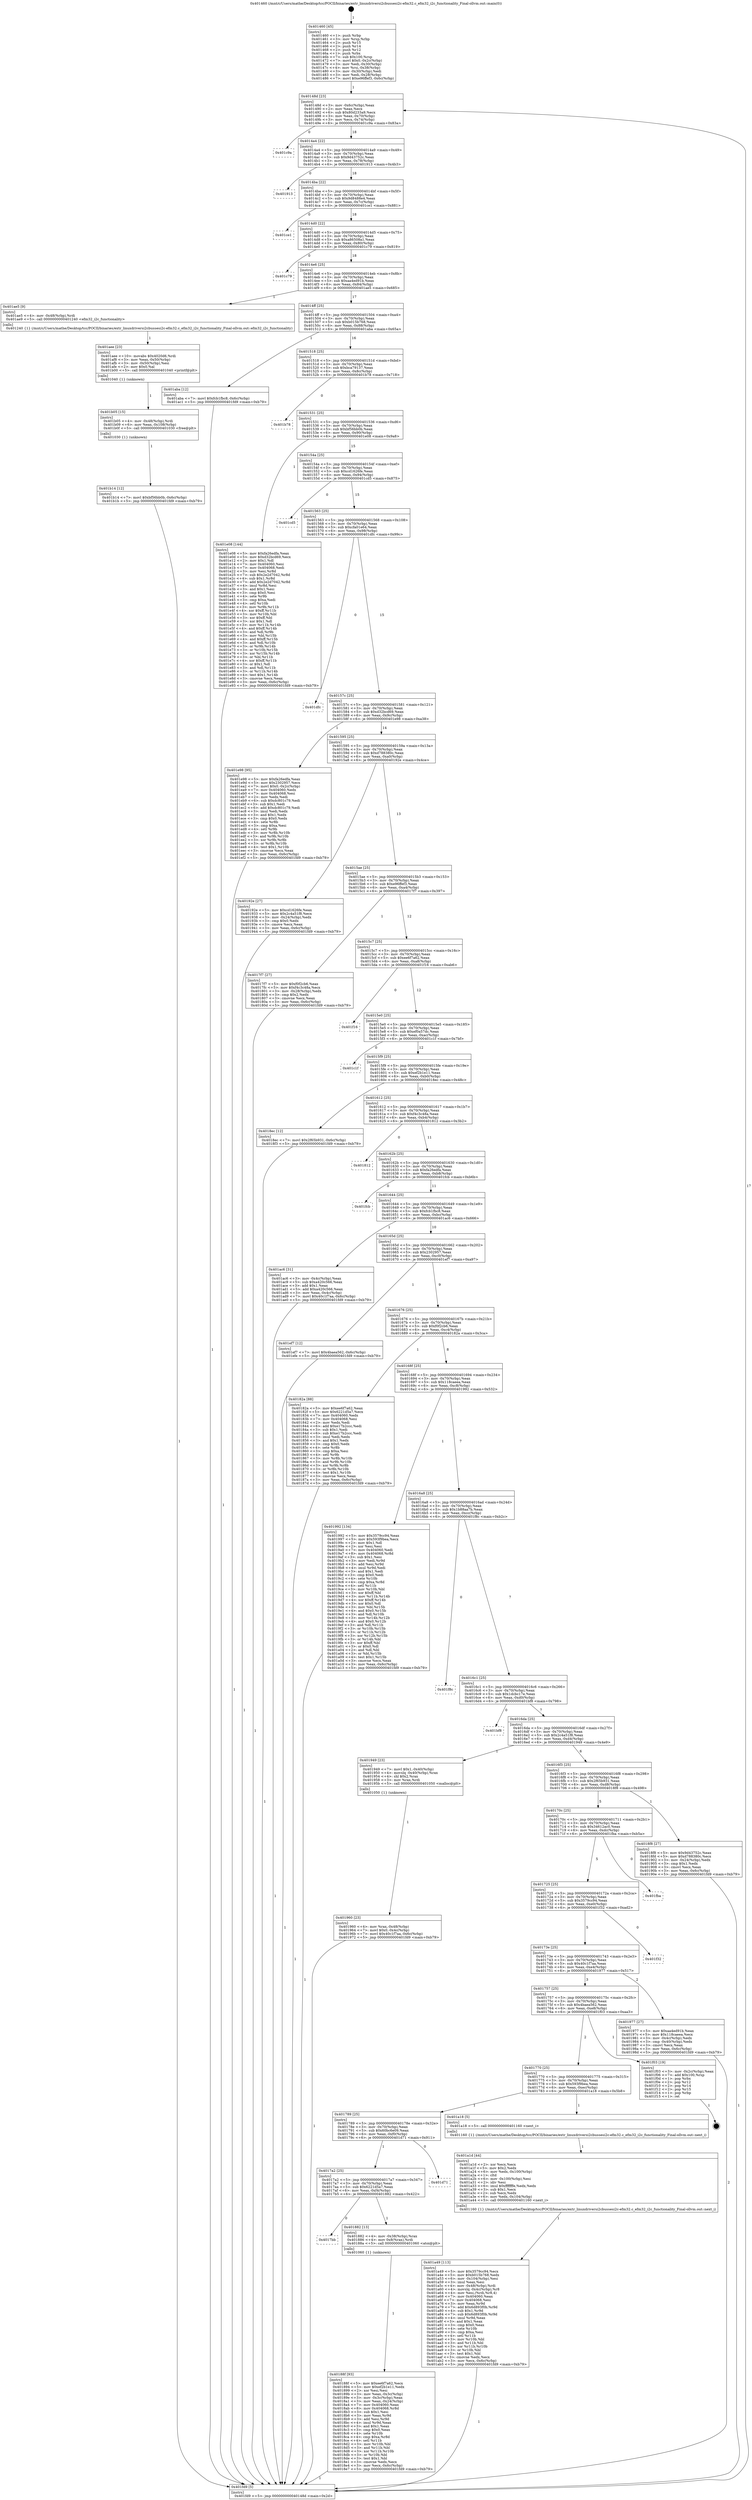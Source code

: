 digraph "0x401460" {
  label = "0x401460 (/mnt/c/Users/mathe/Desktop/tcc/POCII/binaries/extr_linuxdriversi2cbussesi2c-efm32.c_efm32_i2c_functionality_Final-ollvm.out::main(0))"
  labelloc = "t"
  node[shape=record]

  Entry [label="",width=0.3,height=0.3,shape=circle,fillcolor=black,style=filled]
  "0x40148d" [label="{
     0x40148d [23]\l
     | [instrs]\l
     &nbsp;&nbsp;0x40148d \<+3\>: mov -0x6c(%rbp),%eax\l
     &nbsp;&nbsp;0x401490 \<+2\>: mov %eax,%ecx\l
     &nbsp;&nbsp;0x401492 \<+6\>: sub $0x80d233a9,%ecx\l
     &nbsp;&nbsp;0x401498 \<+3\>: mov %eax,-0x70(%rbp)\l
     &nbsp;&nbsp;0x40149b \<+3\>: mov %ecx,-0x74(%rbp)\l
     &nbsp;&nbsp;0x40149e \<+6\>: je 0000000000401c9a \<main+0x83a\>\l
  }"]
  "0x401c9a" [label="{
     0x401c9a\l
  }", style=dashed]
  "0x4014a4" [label="{
     0x4014a4 [22]\l
     | [instrs]\l
     &nbsp;&nbsp;0x4014a4 \<+5\>: jmp 00000000004014a9 \<main+0x49\>\l
     &nbsp;&nbsp;0x4014a9 \<+3\>: mov -0x70(%rbp),%eax\l
     &nbsp;&nbsp;0x4014ac \<+5\>: sub $0x9d43752c,%eax\l
     &nbsp;&nbsp;0x4014b1 \<+3\>: mov %eax,-0x78(%rbp)\l
     &nbsp;&nbsp;0x4014b4 \<+6\>: je 0000000000401913 \<main+0x4b3\>\l
  }"]
  Exit [label="",width=0.3,height=0.3,shape=circle,fillcolor=black,style=filled,peripheries=2]
  "0x401913" [label="{
     0x401913\l
  }", style=dashed]
  "0x4014ba" [label="{
     0x4014ba [22]\l
     | [instrs]\l
     &nbsp;&nbsp;0x4014ba \<+5\>: jmp 00000000004014bf \<main+0x5f\>\l
     &nbsp;&nbsp;0x4014bf \<+3\>: mov -0x70(%rbp),%eax\l
     &nbsp;&nbsp;0x4014c2 \<+5\>: sub $0x9d8488e4,%eax\l
     &nbsp;&nbsp;0x4014c7 \<+3\>: mov %eax,-0x7c(%rbp)\l
     &nbsp;&nbsp;0x4014ca \<+6\>: je 0000000000401ce1 \<main+0x881\>\l
  }"]
  "0x401b14" [label="{
     0x401b14 [12]\l
     | [instrs]\l
     &nbsp;&nbsp;0x401b14 \<+7\>: movl $0xbf56bb0b,-0x6c(%rbp)\l
     &nbsp;&nbsp;0x401b1b \<+5\>: jmp 0000000000401fd9 \<main+0xb79\>\l
  }"]
  "0x401ce1" [label="{
     0x401ce1\l
  }", style=dashed]
  "0x4014d0" [label="{
     0x4014d0 [22]\l
     | [instrs]\l
     &nbsp;&nbsp;0x4014d0 \<+5\>: jmp 00000000004014d5 \<main+0x75\>\l
     &nbsp;&nbsp;0x4014d5 \<+3\>: mov -0x70(%rbp),%eax\l
     &nbsp;&nbsp;0x4014d8 \<+5\>: sub $0xa86508a1,%eax\l
     &nbsp;&nbsp;0x4014dd \<+3\>: mov %eax,-0x80(%rbp)\l
     &nbsp;&nbsp;0x4014e0 \<+6\>: je 0000000000401c79 \<main+0x819\>\l
  }"]
  "0x401b05" [label="{
     0x401b05 [15]\l
     | [instrs]\l
     &nbsp;&nbsp;0x401b05 \<+4\>: mov -0x48(%rbp),%rdi\l
     &nbsp;&nbsp;0x401b09 \<+6\>: mov %eax,-0x108(%rbp)\l
     &nbsp;&nbsp;0x401b0f \<+5\>: call 0000000000401030 \<free@plt\>\l
     | [calls]\l
     &nbsp;&nbsp;0x401030 \{1\} (unknown)\l
  }"]
  "0x401c79" [label="{
     0x401c79\l
  }", style=dashed]
  "0x4014e6" [label="{
     0x4014e6 [25]\l
     | [instrs]\l
     &nbsp;&nbsp;0x4014e6 \<+5\>: jmp 00000000004014eb \<main+0x8b\>\l
     &nbsp;&nbsp;0x4014eb \<+3\>: mov -0x70(%rbp),%eax\l
     &nbsp;&nbsp;0x4014ee \<+5\>: sub $0xaa4ed91b,%eax\l
     &nbsp;&nbsp;0x4014f3 \<+6\>: mov %eax,-0x84(%rbp)\l
     &nbsp;&nbsp;0x4014f9 \<+6\>: je 0000000000401ae5 \<main+0x685\>\l
  }"]
  "0x401aee" [label="{
     0x401aee [23]\l
     | [instrs]\l
     &nbsp;&nbsp;0x401aee \<+10\>: movabs $0x4020d6,%rdi\l
     &nbsp;&nbsp;0x401af8 \<+3\>: mov %eax,-0x50(%rbp)\l
     &nbsp;&nbsp;0x401afb \<+3\>: mov -0x50(%rbp),%esi\l
     &nbsp;&nbsp;0x401afe \<+2\>: mov $0x0,%al\l
     &nbsp;&nbsp;0x401b00 \<+5\>: call 0000000000401040 \<printf@plt\>\l
     | [calls]\l
     &nbsp;&nbsp;0x401040 \{1\} (unknown)\l
  }"]
  "0x401ae5" [label="{
     0x401ae5 [9]\l
     | [instrs]\l
     &nbsp;&nbsp;0x401ae5 \<+4\>: mov -0x48(%rbp),%rdi\l
     &nbsp;&nbsp;0x401ae9 \<+5\>: call 0000000000401240 \<efm32_i2c_functionality\>\l
     | [calls]\l
     &nbsp;&nbsp;0x401240 \{1\} (/mnt/c/Users/mathe/Desktop/tcc/POCII/binaries/extr_linuxdriversi2cbussesi2c-efm32.c_efm32_i2c_functionality_Final-ollvm.out::efm32_i2c_functionality)\l
  }"]
  "0x4014ff" [label="{
     0x4014ff [25]\l
     | [instrs]\l
     &nbsp;&nbsp;0x4014ff \<+5\>: jmp 0000000000401504 \<main+0xa4\>\l
     &nbsp;&nbsp;0x401504 \<+3\>: mov -0x70(%rbp),%eax\l
     &nbsp;&nbsp;0x401507 \<+5\>: sub $0xb015b768,%eax\l
     &nbsp;&nbsp;0x40150c \<+6\>: mov %eax,-0x88(%rbp)\l
     &nbsp;&nbsp;0x401512 \<+6\>: je 0000000000401aba \<main+0x65a\>\l
  }"]
  "0x401a49" [label="{
     0x401a49 [113]\l
     | [instrs]\l
     &nbsp;&nbsp;0x401a49 \<+5\>: mov $0x3579cc94,%ecx\l
     &nbsp;&nbsp;0x401a4e \<+5\>: mov $0xb015b768,%edx\l
     &nbsp;&nbsp;0x401a53 \<+6\>: mov -0x104(%rbp),%esi\l
     &nbsp;&nbsp;0x401a59 \<+3\>: imul %eax,%esi\l
     &nbsp;&nbsp;0x401a5c \<+4\>: mov -0x48(%rbp),%rdi\l
     &nbsp;&nbsp;0x401a60 \<+4\>: movslq -0x4c(%rbp),%r8\l
     &nbsp;&nbsp;0x401a64 \<+4\>: mov %esi,(%rdi,%r8,4)\l
     &nbsp;&nbsp;0x401a68 \<+7\>: mov 0x404060,%eax\l
     &nbsp;&nbsp;0x401a6f \<+7\>: mov 0x404068,%esi\l
     &nbsp;&nbsp;0x401a76 \<+3\>: mov %eax,%r9d\l
     &nbsp;&nbsp;0x401a79 \<+7\>: add $0x6d893f0b,%r9d\l
     &nbsp;&nbsp;0x401a80 \<+4\>: sub $0x1,%r9d\l
     &nbsp;&nbsp;0x401a84 \<+7\>: sub $0x6d893f0b,%r9d\l
     &nbsp;&nbsp;0x401a8b \<+4\>: imul %r9d,%eax\l
     &nbsp;&nbsp;0x401a8f \<+3\>: and $0x1,%eax\l
     &nbsp;&nbsp;0x401a92 \<+3\>: cmp $0x0,%eax\l
     &nbsp;&nbsp;0x401a95 \<+4\>: sete %r10b\l
     &nbsp;&nbsp;0x401a99 \<+3\>: cmp $0xa,%esi\l
     &nbsp;&nbsp;0x401a9c \<+4\>: setl %r11b\l
     &nbsp;&nbsp;0x401aa0 \<+3\>: mov %r10b,%bl\l
     &nbsp;&nbsp;0x401aa3 \<+3\>: and %r11b,%bl\l
     &nbsp;&nbsp;0x401aa6 \<+3\>: xor %r11b,%r10b\l
     &nbsp;&nbsp;0x401aa9 \<+3\>: or %r10b,%bl\l
     &nbsp;&nbsp;0x401aac \<+3\>: test $0x1,%bl\l
     &nbsp;&nbsp;0x401aaf \<+3\>: cmovne %edx,%ecx\l
     &nbsp;&nbsp;0x401ab2 \<+3\>: mov %ecx,-0x6c(%rbp)\l
     &nbsp;&nbsp;0x401ab5 \<+5\>: jmp 0000000000401fd9 \<main+0xb79\>\l
  }"]
  "0x401aba" [label="{
     0x401aba [12]\l
     | [instrs]\l
     &nbsp;&nbsp;0x401aba \<+7\>: movl $0xfcb1fbc8,-0x6c(%rbp)\l
     &nbsp;&nbsp;0x401ac1 \<+5\>: jmp 0000000000401fd9 \<main+0xb79\>\l
  }"]
  "0x401518" [label="{
     0x401518 [25]\l
     | [instrs]\l
     &nbsp;&nbsp;0x401518 \<+5\>: jmp 000000000040151d \<main+0xbd\>\l
     &nbsp;&nbsp;0x40151d \<+3\>: mov -0x70(%rbp),%eax\l
     &nbsp;&nbsp;0x401520 \<+5\>: sub $0xbca79137,%eax\l
     &nbsp;&nbsp;0x401525 \<+6\>: mov %eax,-0x8c(%rbp)\l
     &nbsp;&nbsp;0x40152b \<+6\>: je 0000000000401b78 \<main+0x718\>\l
  }"]
  "0x401a1d" [label="{
     0x401a1d [44]\l
     | [instrs]\l
     &nbsp;&nbsp;0x401a1d \<+2\>: xor %ecx,%ecx\l
     &nbsp;&nbsp;0x401a1f \<+5\>: mov $0x2,%edx\l
     &nbsp;&nbsp;0x401a24 \<+6\>: mov %edx,-0x100(%rbp)\l
     &nbsp;&nbsp;0x401a2a \<+1\>: cltd\l
     &nbsp;&nbsp;0x401a2b \<+6\>: mov -0x100(%rbp),%esi\l
     &nbsp;&nbsp;0x401a31 \<+2\>: idiv %esi\l
     &nbsp;&nbsp;0x401a33 \<+6\>: imul $0xfffffffe,%edx,%edx\l
     &nbsp;&nbsp;0x401a39 \<+3\>: sub $0x1,%ecx\l
     &nbsp;&nbsp;0x401a3c \<+2\>: sub %ecx,%edx\l
     &nbsp;&nbsp;0x401a3e \<+6\>: mov %edx,-0x104(%rbp)\l
     &nbsp;&nbsp;0x401a44 \<+5\>: call 0000000000401160 \<next_i\>\l
     | [calls]\l
     &nbsp;&nbsp;0x401160 \{1\} (/mnt/c/Users/mathe/Desktop/tcc/POCII/binaries/extr_linuxdriversi2cbussesi2c-efm32.c_efm32_i2c_functionality_Final-ollvm.out::next_i)\l
  }"]
  "0x401b78" [label="{
     0x401b78\l
  }", style=dashed]
  "0x401531" [label="{
     0x401531 [25]\l
     | [instrs]\l
     &nbsp;&nbsp;0x401531 \<+5\>: jmp 0000000000401536 \<main+0xd6\>\l
     &nbsp;&nbsp;0x401536 \<+3\>: mov -0x70(%rbp),%eax\l
     &nbsp;&nbsp;0x401539 \<+5\>: sub $0xbf56bb0b,%eax\l
     &nbsp;&nbsp;0x40153e \<+6\>: mov %eax,-0x90(%rbp)\l
     &nbsp;&nbsp;0x401544 \<+6\>: je 0000000000401e08 \<main+0x9a8\>\l
  }"]
  "0x401960" [label="{
     0x401960 [23]\l
     | [instrs]\l
     &nbsp;&nbsp;0x401960 \<+4\>: mov %rax,-0x48(%rbp)\l
     &nbsp;&nbsp;0x401964 \<+7\>: movl $0x0,-0x4c(%rbp)\l
     &nbsp;&nbsp;0x40196b \<+7\>: movl $0x40c1f7aa,-0x6c(%rbp)\l
     &nbsp;&nbsp;0x401972 \<+5\>: jmp 0000000000401fd9 \<main+0xb79\>\l
  }"]
  "0x401e08" [label="{
     0x401e08 [144]\l
     | [instrs]\l
     &nbsp;&nbsp;0x401e08 \<+5\>: mov $0xfa26edfa,%eax\l
     &nbsp;&nbsp;0x401e0d \<+5\>: mov $0xd32bcd69,%ecx\l
     &nbsp;&nbsp;0x401e12 \<+2\>: mov $0x1,%dl\l
     &nbsp;&nbsp;0x401e14 \<+7\>: mov 0x404060,%esi\l
     &nbsp;&nbsp;0x401e1b \<+7\>: mov 0x404068,%edi\l
     &nbsp;&nbsp;0x401e22 \<+3\>: mov %esi,%r8d\l
     &nbsp;&nbsp;0x401e25 \<+7\>: sub $0x2e2d7042,%r8d\l
     &nbsp;&nbsp;0x401e2c \<+4\>: sub $0x1,%r8d\l
     &nbsp;&nbsp;0x401e30 \<+7\>: add $0x2e2d7042,%r8d\l
     &nbsp;&nbsp;0x401e37 \<+4\>: imul %r8d,%esi\l
     &nbsp;&nbsp;0x401e3b \<+3\>: and $0x1,%esi\l
     &nbsp;&nbsp;0x401e3e \<+3\>: cmp $0x0,%esi\l
     &nbsp;&nbsp;0x401e41 \<+4\>: sete %r9b\l
     &nbsp;&nbsp;0x401e45 \<+3\>: cmp $0xa,%edi\l
     &nbsp;&nbsp;0x401e48 \<+4\>: setl %r10b\l
     &nbsp;&nbsp;0x401e4c \<+3\>: mov %r9b,%r11b\l
     &nbsp;&nbsp;0x401e4f \<+4\>: xor $0xff,%r11b\l
     &nbsp;&nbsp;0x401e53 \<+3\>: mov %r10b,%bl\l
     &nbsp;&nbsp;0x401e56 \<+3\>: xor $0xff,%bl\l
     &nbsp;&nbsp;0x401e59 \<+3\>: xor $0x1,%dl\l
     &nbsp;&nbsp;0x401e5c \<+3\>: mov %r11b,%r14b\l
     &nbsp;&nbsp;0x401e5f \<+4\>: and $0xff,%r14b\l
     &nbsp;&nbsp;0x401e63 \<+3\>: and %dl,%r9b\l
     &nbsp;&nbsp;0x401e66 \<+3\>: mov %bl,%r15b\l
     &nbsp;&nbsp;0x401e69 \<+4\>: and $0xff,%r15b\l
     &nbsp;&nbsp;0x401e6d \<+3\>: and %dl,%r10b\l
     &nbsp;&nbsp;0x401e70 \<+3\>: or %r9b,%r14b\l
     &nbsp;&nbsp;0x401e73 \<+3\>: or %r10b,%r15b\l
     &nbsp;&nbsp;0x401e76 \<+3\>: xor %r15b,%r14b\l
     &nbsp;&nbsp;0x401e79 \<+3\>: or %bl,%r11b\l
     &nbsp;&nbsp;0x401e7c \<+4\>: xor $0xff,%r11b\l
     &nbsp;&nbsp;0x401e80 \<+3\>: or $0x1,%dl\l
     &nbsp;&nbsp;0x401e83 \<+3\>: and %dl,%r11b\l
     &nbsp;&nbsp;0x401e86 \<+3\>: or %r11b,%r14b\l
     &nbsp;&nbsp;0x401e89 \<+4\>: test $0x1,%r14b\l
     &nbsp;&nbsp;0x401e8d \<+3\>: cmovne %ecx,%eax\l
     &nbsp;&nbsp;0x401e90 \<+3\>: mov %eax,-0x6c(%rbp)\l
     &nbsp;&nbsp;0x401e93 \<+5\>: jmp 0000000000401fd9 \<main+0xb79\>\l
  }"]
  "0x40154a" [label="{
     0x40154a [25]\l
     | [instrs]\l
     &nbsp;&nbsp;0x40154a \<+5\>: jmp 000000000040154f \<main+0xef\>\l
     &nbsp;&nbsp;0x40154f \<+3\>: mov -0x70(%rbp),%eax\l
     &nbsp;&nbsp;0x401552 \<+5\>: sub $0xcd1626fe,%eax\l
     &nbsp;&nbsp;0x401557 \<+6\>: mov %eax,-0x94(%rbp)\l
     &nbsp;&nbsp;0x40155d \<+6\>: je 0000000000401cd5 \<main+0x875\>\l
  }"]
  "0x40188f" [label="{
     0x40188f [93]\l
     | [instrs]\l
     &nbsp;&nbsp;0x40188f \<+5\>: mov $0xee6f7a62,%ecx\l
     &nbsp;&nbsp;0x401894 \<+5\>: mov $0xef2b1e11,%edx\l
     &nbsp;&nbsp;0x401899 \<+2\>: xor %esi,%esi\l
     &nbsp;&nbsp;0x40189b \<+3\>: mov %eax,-0x3c(%rbp)\l
     &nbsp;&nbsp;0x40189e \<+3\>: mov -0x3c(%rbp),%eax\l
     &nbsp;&nbsp;0x4018a1 \<+3\>: mov %eax,-0x24(%rbp)\l
     &nbsp;&nbsp;0x4018a4 \<+7\>: mov 0x404060,%eax\l
     &nbsp;&nbsp;0x4018ab \<+8\>: mov 0x404068,%r8d\l
     &nbsp;&nbsp;0x4018b3 \<+3\>: sub $0x1,%esi\l
     &nbsp;&nbsp;0x4018b6 \<+3\>: mov %eax,%r9d\l
     &nbsp;&nbsp;0x4018b9 \<+3\>: add %esi,%r9d\l
     &nbsp;&nbsp;0x4018bc \<+4\>: imul %r9d,%eax\l
     &nbsp;&nbsp;0x4018c0 \<+3\>: and $0x1,%eax\l
     &nbsp;&nbsp;0x4018c3 \<+3\>: cmp $0x0,%eax\l
     &nbsp;&nbsp;0x4018c6 \<+4\>: sete %r10b\l
     &nbsp;&nbsp;0x4018ca \<+4\>: cmp $0xa,%r8d\l
     &nbsp;&nbsp;0x4018ce \<+4\>: setl %r11b\l
     &nbsp;&nbsp;0x4018d2 \<+3\>: mov %r10b,%bl\l
     &nbsp;&nbsp;0x4018d5 \<+3\>: and %r11b,%bl\l
     &nbsp;&nbsp;0x4018d8 \<+3\>: xor %r11b,%r10b\l
     &nbsp;&nbsp;0x4018db \<+3\>: or %r10b,%bl\l
     &nbsp;&nbsp;0x4018de \<+3\>: test $0x1,%bl\l
     &nbsp;&nbsp;0x4018e1 \<+3\>: cmovne %edx,%ecx\l
     &nbsp;&nbsp;0x4018e4 \<+3\>: mov %ecx,-0x6c(%rbp)\l
     &nbsp;&nbsp;0x4018e7 \<+5\>: jmp 0000000000401fd9 \<main+0xb79\>\l
  }"]
  "0x401cd5" [label="{
     0x401cd5\l
  }", style=dashed]
  "0x401563" [label="{
     0x401563 [25]\l
     | [instrs]\l
     &nbsp;&nbsp;0x401563 \<+5\>: jmp 0000000000401568 \<main+0x108\>\l
     &nbsp;&nbsp;0x401568 \<+3\>: mov -0x70(%rbp),%eax\l
     &nbsp;&nbsp;0x40156b \<+5\>: sub $0xcfa01e64,%eax\l
     &nbsp;&nbsp;0x401570 \<+6\>: mov %eax,-0x98(%rbp)\l
     &nbsp;&nbsp;0x401576 \<+6\>: je 0000000000401dfc \<main+0x99c\>\l
  }"]
  "0x4017bb" [label="{
     0x4017bb\l
  }", style=dashed]
  "0x401dfc" [label="{
     0x401dfc\l
  }", style=dashed]
  "0x40157c" [label="{
     0x40157c [25]\l
     | [instrs]\l
     &nbsp;&nbsp;0x40157c \<+5\>: jmp 0000000000401581 \<main+0x121\>\l
     &nbsp;&nbsp;0x401581 \<+3\>: mov -0x70(%rbp),%eax\l
     &nbsp;&nbsp;0x401584 \<+5\>: sub $0xd32bcd69,%eax\l
     &nbsp;&nbsp;0x401589 \<+6\>: mov %eax,-0x9c(%rbp)\l
     &nbsp;&nbsp;0x40158f \<+6\>: je 0000000000401e98 \<main+0xa38\>\l
  }"]
  "0x401882" [label="{
     0x401882 [13]\l
     | [instrs]\l
     &nbsp;&nbsp;0x401882 \<+4\>: mov -0x38(%rbp),%rax\l
     &nbsp;&nbsp;0x401886 \<+4\>: mov 0x8(%rax),%rdi\l
     &nbsp;&nbsp;0x40188a \<+5\>: call 0000000000401060 \<atoi@plt\>\l
     | [calls]\l
     &nbsp;&nbsp;0x401060 \{1\} (unknown)\l
  }"]
  "0x401e98" [label="{
     0x401e98 [95]\l
     | [instrs]\l
     &nbsp;&nbsp;0x401e98 \<+5\>: mov $0xfa26edfa,%eax\l
     &nbsp;&nbsp;0x401e9d \<+5\>: mov $0x2302957,%ecx\l
     &nbsp;&nbsp;0x401ea2 \<+7\>: movl $0x0,-0x2c(%rbp)\l
     &nbsp;&nbsp;0x401ea9 \<+7\>: mov 0x404060,%edx\l
     &nbsp;&nbsp;0x401eb0 \<+7\>: mov 0x404068,%esi\l
     &nbsp;&nbsp;0x401eb7 \<+2\>: mov %edx,%edi\l
     &nbsp;&nbsp;0x401eb9 \<+6\>: sub $0xdc801c79,%edi\l
     &nbsp;&nbsp;0x401ebf \<+3\>: sub $0x1,%edi\l
     &nbsp;&nbsp;0x401ec2 \<+6\>: add $0xdc801c79,%edi\l
     &nbsp;&nbsp;0x401ec8 \<+3\>: imul %edi,%edx\l
     &nbsp;&nbsp;0x401ecb \<+3\>: and $0x1,%edx\l
     &nbsp;&nbsp;0x401ece \<+3\>: cmp $0x0,%edx\l
     &nbsp;&nbsp;0x401ed1 \<+4\>: sete %r8b\l
     &nbsp;&nbsp;0x401ed5 \<+3\>: cmp $0xa,%esi\l
     &nbsp;&nbsp;0x401ed8 \<+4\>: setl %r9b\l
     &nbsp;&nbsp;0x401edc \<+3\>: mov %r8b,%r10b\l
     &nbsp;&nbsp;0x401edf \<+3\>: and %r9b,%r10b\l
     &nbsp;&nbsp;0x401ee2 \<+3\>: xor %r9b,%r8b\l
     &nbsp;&nbsp;0x401ee5 \<+3\>: or %r8b,%r10b\l
     &nbsp;&nbsp;0x401ee8 \<+4\>: test $0x1,%r10b\l
     &nbsp;&nbsp;0x401eec \<+3\>: cmovne %ecx,%eax\l
     &nbsp;&nbsp;0x401eef \<+3\>: mov %eax,-0x6c(%rbp)\l
     &nbsp;&nbsp;0x401ef2 \<+5\>: jmp 0000000000401fd9 \<main+0xb79\>\l
  }"]
  "0x401595" [label="{
     0x401595 [25]\l
     | [instrs]\l
     &nbsp;&nbsp;0x401595 \<+5\>: jmp 000000000040159a \<main+0x13a\>\l
     &nbsp;&nbsp;0x40159a \<+3\>: mov -0x70(%rbp),%eax\l
     &nbsp;&nbsp;0x40159d \<+5\>: sub $0xd788380c,%eax\l
     &nbsp;&nbsp;0x4015a2 \<+6\>: mov %eax,-0xa0(%rbp)\l
     &nbsp;&nbsp;0x4015a8 \<+6\>: je 000000000040192e \<main+0x4ce\>\l
  }"]
  "0x4017a2" [label="{
     0x4017a2 [25]\l
     | [instrs]\l
     &nbsp;&nbsp;0x4017a2 \<+5\>: jmp 00000000004017a7 \<main+0x347\>\l
     &nbsp;&nbsp;0x4017a7 \<+3\>: mov -0x70(%rbp),%eax\l
     &nbsp;&nbsp;0x4017aa \<+5\>: sub $0x6221d5a7,%eax\l
     &nbsp;&nbsp;0x4017af \<+6\>: mov %eax,-0xf4(%rbp)\l
     &nbsp;&nbsp;0x4017b5 \<+6\>: je 0000000000401882 \<main+0x422\>\l
  }"]
  "0x40192e" [label="{
     0x40192e [27]\l
     | [instrs]\l
     &nbsp;&nbsp;0x40192e \<+5\>: mov $0xcd1626fe,%eax\l
     &nbsp;&nbsp;0x401933 \<+5\>: mov $0x2c4a51f8,%ecx\l
     &nbsp;&nbsp;0x401938 \<+3\>: mov -0x24(%rbp),%edx\l
     &nbsp;&nbsp;0x40193b \<+3\>: cmp $0x0,%edx\l
     &nbsp;&nbsp;0x40193e \<+3\>: cmove %ecx,%eax\l
     &nbsp;&nbsp;0x401941 \<+3\>: mov %eax,-0x6c(%rbp)\l
     &nbsp;&nbsp;0x401944 \<+5\>: jmp 0000000000401fd9 \<main+0xb79\>\l
  }"]
  "0x4015ae" [label="{
     0x4015ae [25]\l
     | [instrs]\l
     &nbsp;&nbsp;0x4015ae \<+5\>: jmp 00000000004015b3 \<main+0x153\>\l
     &nbsp;&nbsp;0x4015b3 \<+3\>: mov -0x70(%rbp),%eax\l
     &nbsp;&nbsp;0x4015b6 \<+5\>: sub $0xe96ffef3,%eax\l
     &nbsp;&nbsp;0x4015bb \<+6\>: mov %eax,-0xa4(%rbp)\l
     &nbsp;&nbsp;0x4015c1 \<+6\>: je 00000000004017f7 \<main+0x397\>\l
  }"]
  "0x401d71" [label="{
     0x401d71\l
  }", style=dashed]
  "0x4017f7" [label="{
     0x4017f7 [27]\l
     | [instrs]\l
     &nbsp;&nbsp;0x4017f7 \<+5\>: mov $0xf0f2cb6,%eax\l
     &nbsp;&nbsp;0x4017fc \<+5\>: mov $0xf4c3c48a,%ecx\l
     &nbsp;&nbsp;0x401801 \<+3\>: mov -0x28(%rbp),%edx\l
     &nbsp;&nbsp;0x401804 \<+3\>: cmp $0x2,%edx\l
     &nbsp;&nbsp;0x401807 \<+3\>: cmovne %ecx,%eax\l
     &nbsp;&nbsp;0x40180a \<+3\>: mov %eax,-0x6c(%rbp)\l
     &nbsp;&nbsp;0x40180d \<+5\>: jmp 0000000000401fd9 \<main+0xb79\>\l
  }"]
  "0x4015c7" [label="{
     0x4015c7 [25]\l
     | [instrs]\l
     &nbsp;&nbsp;0x4015c7 \<+5\>: jmp 00000000004015cc \<main+0x16c\>\l
     &nbsp;&nbsp;0x4015cc \<+3\>: mov -0x70(%rbp),%eax\l
     &nbsp;&nbsp;0x4015cf \<+5\>: sub $0xee6f7a62,%eax\l
     &nbsp;&nbsp;0x4015d4 \<+6\>: mov %eax,-0xa8(%rbp)\l
     &nbsp;&nbsp;0x4015da \<+6\>: je 0000000000401f16 \<main+0xab6\>\l
  }"]
  "0x401fd9" [label="{
     0x401fd9 [5]\l
     | [instrs]\l
     &nbsp;&nbsp;0x401fd9 \<+5\>: jmp 000000000040148d \<main+0x2d\>\l
  }"]
  "0x401460" [label="{
     0x401460 [45]\l
     | [instrs]\l
     &nbsp;&nbsp;0x401460 \<+1\>: push %rbp\l
     &nbsp;&nbsp;0x401461 \<+3\>: mov %rsp,%rbp\l
     &nbsp;&nbsp;0x401464 \<+2\>: push %r15\l
     &nbsp;&nbsp;0x401466 \<+2\>: push %r14\l
     &nbsp;&nbsp;0x401468 \<+2\>: push %r12\l
     &nbsp;&nbsp;0x40146a \<+1\>: push %rbx\l
     &nbsp;&nbsp;0x40146b \<+7\>: sub $0x100,%rsp\l
     &nbsp;&nbsp;0x401472 \<+7\>: movl $0x0,-0x2c(%rbp)\l
     &nbsp;&nbsp;0x401479 \<+3\>: mov %edi,-0x30(%rbp)\l
     &nbsp;&nbsp;0x40147c \<+4\>: mov %rsi,-0x38(%rbp)\l
     &nbsp;&nbsp;0x401480 \<+3\>: mov -0x30(%rbp),%edi\l
     &nbsp;&nbsp;0x401483 \<+3\>: mov %edi,-0x28(%rbp)\l
     &nbsp;&nbsp;0x401486 \<+7\>: movl $0xe96ffef3,-0x6c(%rbp)\l
  }"]
  "0x401789" [label="{
     0x401789 [25]\l
     | [instrs]\l
     &nbsp;&nbsp;0x401789 \<+5\>: jmp 000000000040178e \<main+0x32e\>\l
     &nbsp;&nbsp;0x40178e \<+3\>: mov -0x70(%rbp),%eax\l
     &nbsp;&nbsp;0x401791 \<+5\>: sub $0x60bc6e09,%eax\l
     &nbsp;&nbsp;0x401796 \<+6\>: mov %eax,-0xf0(%rbp)\l
     &nbsp;&nbsp;0x40179c \<+6\>: je 0000000000401d71 \<main+0x911\>\l
  }"]
  "0x401f16" [label="{
     0x401f16\l
  }", style=dashed]
  "0x4015e0" [label="{
     0x4015e0 [25]\l
     | [instrs]\l
     &nbsp;&nbsp;0x4015e0 \<+5\>: jmp 00000000004015e5 \<main+0x185\>\l
     &nbsp;&nbsp;0x4015e5 \<+3\>: mov -0x70(%rbp),%eax\l
     &nbsp;&nbsp;0x4015e8 \<+5\>: sub $0xef0a57dc,%eax\l
     &nbsp;&nbsp;0x4015ed \<+6\>: mov %eax,-0xac(%rbp)\l
     &nbsp;&nbsp;0x4015f3 \<+6\>: je 0000000000401c1f \<main+0x7bf\>\l
  }"]
  "0x401a18" [label="{
     0x401a18 [5]\l
     | [instrs]\l
     &nbsp;&nbsp;0x401a18 \<+5\>: call 0000000000401160 \<next_i\>\l
     | [calls]\l
     &nbsp;&nbsp;0x401160 \{1\} (/mnt/c/Users/mathe/Desktop/tcc/POCII/binaries/extr_linuxdriversi2cbussesi2c-efm32.c_efm32_i2c_functionality_Final-ollvm.out::next_i)\l
  }"]
  "0x401c1f" [label="{
     0x401c1f\l
  }", style=dashed]
  "0x4015f9" [label="{
     0x4015f9 [25]\l
     | [instrs]\l
     &nbsp;&nbsp;0x4015f9 \<+5\>: jmp 00000000004015fe \<main+0x19e\>\l
     &nbsp;&nbsp;0x4015fe \<+3\>: mov -0x70(%rbp),%eax\l
     &nbsp;&nbsp;0x401601 \<+5\>: sub $0xef2b1e11,%eax\l
     &nbsp;&nbsp;0x401606 \<+6\>: mov %eax,-0xb0(%rbp)\l
     &nbsp;&nbsp;0x40160c \<+6\>: je 00000000004018ec \<main+0x48c\>\l
  }"]
  "0x401770" [label="{
     0x401770 [25]\l
     | [instrs]\l
     &nbsp;&nbsp;0x401770 \<+5\>: jmp 0000000000401775 \<main+0x315\>\l
     &nbsp;&nbsp;0x401775 \<+3\>: mov -0x70(%rbp),%eax\l
     &nbsp;&nbsp;0x401778 \<+5\>: sub $0x593f9bea,%eax\l
     &nbsp;&nbsp;0x40177d \<+6\>: mov %eax,-0xec(%rbp)\l
     &nbsp;&nbsp;0x401783 \<+6\>: je 0000000000401a18 \<main+0x5b8\>\l
  }"]
  "0x4018ec" [label="{
     0x4018ec [12]\l
     | [instrs]\l
     &nbsp;&nbsp;0x4018ec \<+7\>: movl $0x2f65b931,-0x6c(%rbp)\l
     &nbsp;&nbsp;0x4018f3 \<+5\>: jmp 0000000000401fd9 \<main+0xb79\>\l
  }"]
  "0x401612" [label="{
     0x401612 [25]\l
     | [instrs]\l
     &nbsp;&nbsp;0x401612 \<+5\>: jmp 0000000000401617 \<main+0x1b7\>\l
     &nbsp;&nbsp;0x401617 \<+3\>: mov -0x70(%rbp),%eax\l
     &nbsp;&nbsp;0x40161a \<+5\>: sub $0xf4c3c48a,%eax\l
     &nbsp;&nbsp;0x40161f \<+6\>: mov %eax,-0xb4(%rbp)\l
     &nbsp;&nbsp;0x401625 \<+6\>: je 0000000000401812 \<main+0x3b2\>\l
  }"]
  "0x401f03" [label="{
     0x401f03 [19]\l
     | [instrs]\l
     &nbsp;&nbsp;0x401f03 \<+3\>: mov -0x2c(%rbp),%eax\l
     &nbsp;&nbsp;0x401f06 \<+7\>: add $0x100,%rsp\l
     &nbsp;&nbsp;0x401f0d \<+1\>: pop %rbx\l
     &nbsp;&nbsp;0x401f0e \<+2\>: pop %r12\l
     &nbsp;&nbsp;0x401f10 \<+2\>: pop %r14\l
     &nbsp;&nbsp;0x401f12 \<+2\>: pop %r15\l
     &nbsp;&nbsp;0x401f14 \<+1\>: pop %rbp\l
     &nbsp;&nbsp;0x401f15 \<+1\>: ret\l
  }"]
  "0x401812" [label="{
     0x401812\l
  }", style=dashed]
  "0x40162b" [label="{
     0x40162b [25]\l
     | [instrs]\l
     &nbsp;&nbsp;0x40162b \<+5\>: jmp 0000000000401630 \<main+0x1d0\>\l
     &nbsp;&nbsp;0x401630 \<+3\>: mov -0x70(%rbp),%eax\l
     &nbsp;&nbsp;0x401633 \<+5\>: sub $0xfa26edfa,%eax\l
     &nbsp;&nbsp;0x401638 \<+6\>: mov %eax,-0xb8(%rbp)\l
     &nbsp;&nbsp;0x40163e \<+6\>: je 0000000000401fcb \<main+0xb6b\>\l
  }"]
  "0x401757" [label="{
     0x401757 [25]\l
     | [instrs]\l
     &nbsp;&nbsp;0x401757 \<+5\>: jmp 000000000040175c \<main+0x2fc\>\l
     &nbsp;&nbsp;0x40175c \<+3\>: mov -0x70(%rbp),%eax\l
     &nbsp;&nbsp;0x40175f \<+5\>: sub $0x4baea562,%eax\l
     &nbsp;&nbsp;0x401764 \<+6\>: mov %eax,-0xe8(%rbp)\l
     &nbsp;&nbsp;0x40176a \<+6\>: je 0000000000401f03 \<main+0xaa3\>\l
  }"]
  "0x401fcb" [label="{
     0x401fcb\l
  }", style=dashed]
  "0x401644" [label="{
     0x401644 [25]\l
     | [instrs]\l
     &nbsp;&nbsp;0x401644 \<+5\>: jmp 0000000000401649 \<main+0x1e9\>\l
     &nbsp;&nbsp;0x401649 \<+3\>: mov -0x70(%rbp),%eax\l
     &nbsp;&nbsp;0x40164c \<+5\>: sub $0xfcb1fbc8,%eax\l
     &nbsp;&nbsp;0x401651 \<+6\>: mov %eax,-0xbc(%rbp)\l
     &nbsp;&nbsp;0x401657 \<+6\>: je 0000000000401ac6 \<main+0x666\>\l
  }"]
  "0x401977" [label="{
     0x401977 [27]\l
     | [instrs]\l
     &nbsp;&nbsp;0x401977 \<+5\>: mov $0xaa4ed91b,%eax\l
     &nbsp;&nbsp;0x40197c \<+5\>: mov $0x118caeea,%ecx\l
     &nbsp;&nbsp;0x401981 \<+3\>: mov -0x4c(%rbp),%edx\l
     &nbsp;&nbsp;0x401984 \<+3\>: cmp -0x40(%rbp),%edx\l
     &nbsp;&nbsp;0x401987 \<+3\>: cmovl %ecx,%eax\l
     &nbsp;&nbsp;0x40198a \<+3\>: mov %eax,-0x6c(%rbp)\l
     &nbsp;&nbsp;0x40198d \<+5\>: jmp 0000000000401fd9 \<main+0xb79\>\l
  }"]
  "0x401ac6" [label="{
     0x401ac6 [31]\l
     | [instrs]\l
     &nbsp;&nbsp;0x401ac6 \<+3\>: mov -0x4c(%rbp),%eax\l
     &nbsp;&nbsp;0x401ac9 \<+5\>: sub $0xa420c566,%eax\l
     &nbsp;&nbsp;0x401ace \<+3\>: add $0x1,%eax\l
     &nbsp;&nbsp;0x401ad1 \<+5\>: add $0xa420c566,%eax\l
     &nbsp;&nbsp;0x401ad6 \<+3\>: mov %eax,-0x4c(%rbp)\l
     &nbsp;&nbsp;0x401ad9 \<+7\>: movl $0x40c1f7aa,-0x6c(%rbp)\l
     &nbsp;&nbsp;0x401ae0 \<+5\>: jmp 0000000000401fd9 \<main+0xb79\>\l
  }"]
  "0x40165d" [label="{
     0x40165d [25]\l
     | [instrs]\l
     &nbsp;&nbsp;0x40165d \<+5\>: jmp 0000000000401662 \<main+0x202\>\l
     &nbsp;&nbsp;0x401662 \<+3\>: mov -0x70(%rbp),%eax\l
     &nbsp;&nbsp;0x401665 \<+5\>: sub $0x2302957,%eax\l
     &nbsp;&nbsp;0x40166a \<+6\>: mov %eax,-0xc0(%rbp)\l
     &nbsp;&nbsp;0x401670 \<+6\>: je 0000000000401ef7 \<main+0xa97\>\l
  }"]
  "0x40173e" [label="{
     0x40173e [25]\l
     | [instrs]\l
     &nbsp;&nbsp;0x40173e \<+5\>: jmp 0000000000401743 \<main+0x2e3\>\l
     &nbsp;&nbsp;0x401743 \<+3\>: mov -0x70(%rbp),%eax\l
     &nbsp;&nbsp;0x401746 \<+5\>: sub $0x40c1f7aa,%eax\l
     &nbsp;&nbsp;0x40174b \<+6\>: mov %eax,-0xe4(%rbp)\l
     &nbsp;&nbsp;0x401751 \<+6\>: je 0000000000401977 \<main+0x517\>\l
  }"]
  "0x401ef7" [label="{
     0x401ef7 [12]\l
     | [instrs]\l
     &nbsp;&nbsp;0x401ef7 \<+7\>: movl $0x4baea562,-0x6c(%rbp)\l
     &nbsp;&nbsp;0x401efe \<+5\>: jmp 0000000000401fd9 \<main+0xb79\>\l
  }"]
  "0x401676" [label="{
     0x401676 [25]\l
     | [instrs]\l
     &nbsp;&nbsp;0x401676 \<+5\>: jmp 000000000040167b \<main+0x21b\>\l
     &nbsp;&nbsp;0x40167b \<+3\>: mov -0x70(%rbp),%eax\l
     &nbsp;&nbsp;0x40167e \<+5\>: sub $0xf0f2cb6,%eax\l
     &nbsp;&nbsp;0x401683 \<+6\>: mov %eax,-0xc4(%rbp)\l
     &nbsp;&nbsp;0x401689 \<+6\>: je 000000000040182a \<main+0x3ca\>\l
  }"]
  "0x401f32" [label="{
     0x401f32\l
  }", style=dashed]
  "0x40182a" [label="{
     0x40182a [88]\l
     | [instrs]\l
     &nbsp;&nbsp;0x40182a \<+5\>: mov $0xee6f7a62,%eax\l
     &nbsp;&nbsp;0x40182f \<+5\>: mov $0x6221d5a7,%ecx\l
     &nbsp;&nbsp;0x401834 \<+7\>: mov 0x404060,%edx\l
     &nbsp;&nbsp;0x40183b \<+7\>: mov 0x404068,%esi\l
     &nbsp;&nbsp;0x401842 \<+2\>: mov %edx,%edi\l
     &nbsp;&nbsp;0x401844 \<+6\>: add $0xe17b2ccc,%edi\l
     &nbsp;&nbsp;0x40184a \<+3\>: sub $0x1,%edi\l
     &nbsp;&nbsp;0x40184d \<+6\>: sub $0xe17b2ccc,%edi\l
     &nbsp;&nbsp;0x401853 \<+3\>: imul %edi,%edx\l
     &nbsp;&nbsp;0x401856 \<+3\>: and $0x1,%edx\l
     &nbsp;&nbsp;0x401859 \<+3\>: cmp $0x0,%edx\l
     &nbsp;&nbsp;0x40185c \<+4\>: sete %r8b\l
     &nbsp;&nbsp;0x401860 \<+3\>: cmp $0xa,%esi\l
     &nbsp;&nbsp;0x401863 \<+4\>: setl %r9b\l
     &nbsp;&nbsp;0x401867 \<+3\>: mov %r8b,%r10b\l
     &nbsp;&nbsp;0x40186a \<+3\>: and %r9b,%r10b\l
     &nbsp;&nbsp;0x40186d \<+3\>: xor %r9b,%r8b\l
     &nbsp;&nbsp;0x401870 \<+3\>: or %r8b,%r10b\l
     &nbsp;&nbsp;0x401873 \<+4\>: test $0x1,%r10b\l
     &nbsp;&nbsp;0x401877 \<+3\>: cmovne %ecx,%eax\l
     &nbsp;&nbsp;0x40187a \<+3\>: mov %eax,-0x6c(%rbp)\l
     &nbsp;&nbsp;0x40187d \<+5\>: jmp 0000000000401fd9 \<main+0xb79\>\l
  }"]
  "0x40168f" [label="{
     0x40168f [25]\l
     | [instrs]\l
     &nbsp;&nbsp;0x40168f \<+5\>: jmp 0000000000401694 \<main+0x234\>\l
     &nbsp;&nbsp;0x401694 \<+3\>: mov -0x70(%rbp),%eax\l
     &nbsp;&nbsp;0x401697 \<+5\>: sub $0x118caeea,%eax\l
     &nbsp;&nbsp;0x40169c \<+6\>: mov %eax,-0xc8(%rbp)\l
     &nbsp;&nbsp;0x4016a2 \<+6\>: je 0000000000401992 \<main+0x532\>\l
  }"]
  "0x401725" [label="{
     0x401725 [25]\l
     | [instrs]\l
     &nbsp;&nbsp;0x401725 \<+5\>: jmp 000000000040172a \<main+0x2ca\>\l
     &nbsp;&nbsp;0x40172a \<+3\>: mov -0x70(%rbp),%eax\l
     &nbsp;&nbsp;0x40172d \<+5\>: sub $0x3579cc94,%eax\l
     &nbsp;&nbsp;0x401732 \<+6\>: mov %eax,-0xe0(%rbp)\l
     &nbsp;&nbsp;0x401738 \<+6\>: je 0000000000401f32 \<main+0xad2\>\l
  }"]
  "0x401992" [label="{
     0x401992 [134]\l
     | [instrs]\l
     &nbsp;&nbsp;0x401992 \<+5\>: mov $0x3579cc94,%eax\l
     &nbsp;&nbsp;0x401997 \<+5\>: mov $0x593f9bea,%ecx\l
     &nbsp;&nbsp;0x40199c \<+2\>: mov $0x1,%dl\l
     &nbsp;&nbsp;0x40199e \<+2\>: xor %esi,%esi\l
     &nbsp;&nbsp;0x4019a0 \<+7\>: mov 0x404060,%edi\l
     &nbsp;&nbsp;0x4019a7 \<+8\>: mov 0x404068,%r8d\l
     &nbsp;&nbsp;0x4019af \<+3\>: sub $0x1,%esi\l
     &nbsp;&nbsp;0x4019b2 \<+3\>: mov %edi,%r9d\l
     &nbsp;&nbsp;0x4019b5 \<+3\>: add %esi,%r9d\l
     &nbsp;&nbsp;0x4019b8 \<+4\>: imul %r9d,%edi\l
     &nbsp;&nbsp;0x4019bc \<+3\>: and $0x1,%edi\l
     &nbsp;&nbsp;0x4019bf \<+3\>: cmp $0x0,%edi\l
     &nbsp;&nbsp;0x4019c2 \<+4\>: sete %r10b\l
     &nbsp;&nbsp;0x4019c6 \<+4\>: cmp $0xa,%r8d\l
     &nbsp;&nbsp;0x4019ca \<+4\>: setl %r11b\l
     &nbsp;&nbsp;0x4019ce \<+3\>: mov %r10b,%bl\l
     &nbsp;&nbsp;0x4019d1 \<+3\>: xor $0xff,%bl\l
     &nbsp;&nbsp;0x4019d4 \<+3\>: mov %r11b,%r14b\l
     &nbsp;&nbsp;0x4019d7 \<+4\>: xor $0xff,%r14b\l
     &nbsp;&nbsp;0x4019db \<+3\>: xor $0x0,%dl\l
     &nbsp;&nbsp;0x4019de \<+3\>: mov %bl,%r15b\l
     &nbsp;&nbsp;0x4019e1 \<+4\>: and $0x0,%r15b\l
     &nbsp;&nbsp;0x4019e5 \<+3\>: and %dl,%r10b\l
     &nbsp;&nbsp;0x4019e8 \<+3\>: mov %r14b,%r12b\l
     &nbsp;&nbsp;0x4019eb \<+4\>: and $0x0,%r12b\l
     &nbsp;&nbsp;0x4019ef \<+3\>: and %dl,%r11b\l
     &nbsp;&nbsp;0x4019f2 \<+3\>: or %r10b,%r15b\l
     &nbsp;&nbsp;0x4019f5 \<+3\>: or %r11b,%r12b\l
     &nbsp;&nbsp;0x4019f8 \<+3\>: xor %r12b,%r15b\l
     &nbsp;&nbsp;0x4019fb \<+3\>: or %r14b,%bl\l
     &nbsp;&nbsp;0x4019fe \<+3\>: xor $0xff,%bl\l
     &nbsp;&nbsp;0x401a01 \<+3\>: or $0x0,%dl\l
     &nbsp;&nbsp;0x401a04 \<+2\>: and %dl,%bl\l
     &nbsp;&nbsp;0x401a06 \<+3\>: or %bl,%r15b\l
     &nbsp;&nbsp;0x401a09 \<+4\>: test $0x1,%r15b\l
     &nbsp;&nbsp;0x401a0d \<+3\>: cmovne %ecx,%eax\l
     &nbsp;&nbsp;0x401a10 \<+3\>: mov %eax,-0x6c(%rbp)\l
     &nbsp;&nbsp;0x401a13 \<+5\>: jmp 0000000000401fd9 \<main+0xb79\>\l
  }"]
  "0x4016a8" [label="{
     0x4016a8 [25]\l
     | [instrs]\l
     &nbsp;&nbsp;0x4016a8 \<+5\>: jmp 00000000004016ad \<main+0x24d\>\l
     &nbsp;&nbsp;0x4016ad \<+3\>: mov -0x70(%rbp),%eax\l
     &nbsp;&nbsp;0x4016b0 \<+5\>: sub $0x1b88aa7b,%eax\l
     &nbsp;&nbsp;0x4016b5 \<+6\>: mov %eax,-0xcc(%rbp)\l
     &nbsp;&nbsp;0x4016bb \<+6\>: je 0000000000401f8c \<main+0xb2c\>\l
  }"]
  "0x401fba" [label="{
     0x401fba\l
  }", style=dashed]
  "0x401f8c" [label="{
     0x401f8c\l
  }", style=dashed]
  "0x4016c1" [label="{
     0x4016c1 [25]\l
     | [instrs]\l
     &nbsp;&nbsp;0x4016c1 \<+5\>: jmp 00000000004016c6 \<main+0x266\>\l
     &nbsp;&nbsp;0x4016c6 \<+3\>: mov -0x70(%rbp),%eax\l
     &nbsp;&nbsp;0x4016c9 \<+5\>: sub $0x1dcbc17e,%eax\l
     &nbsp;&nbsp;0x4016ce \<+6\>: mov %eax,-0xd0(%rbp)\l
     &nbsp;&nbsp;0x4016d4 \<+6\>: je 0000000000401bf8 \<main+0x798\>\l
  }"]
  "0x40170c" [label="{
     0x40170c [25]\l
     | [instrs]\l
     &nbsp;&nbsp;0x40170c \<+5\>: jmp 0000000000401711 \<main+0x2b1\>\l
     &nbsp;&nbsp;0x401711 \<+3\>: mov -0x70(%rbp),%eax\l
     &nbsp;&nbsp;0x401714 \<+5\>: sub $0x34612ac0,%eax\l
     &nbsp;&nbsp;0x401719 \<+6\>: mov %eax,-0xdc(%rbp)\l
     &nbsp;&nbsp;0x40171f \<+6\>: je 0000000000401fba \<main+0xb5a\>\l
  }"]
  "0x401bf8" [label="{
     0x401bf8\l
  }", style=dashed]
  "0x4016da" [label="{
     0x4016da [25]\l
     | [instrs]\l
     &nbsp;&nbsp;0x4016da \<+5\>: jmp 00000000004016df \<main+0x27f\>\l
     &nbsp;&nbsp;0x4016df \<+3\>: mov -0x70(%rbp),%eax\l
     &nbsp;&nbsp;0x4016e2 \<+5\>: sub $0x2c4a51f8,%eax\l
     &nbsp;&nbsp;0x4016e7 \<+6\>: mov %eax,-0xd4(%rbp)\l
     &nbsp;&nbsp;0x4016ed \<+6\>: je 0000000000401949 \<main+0x4e9\>\l
  }"]
  "0x4018f8" [label="{
     0x4018f8 [27]\l
     | [instrs]\l
     &nbsp;&nbsp;0x4018f8 \<+5\>: mov $0x9d43752c,%eax\l
     &nbsp;&nbsp;0x4018fd \<+5\>: mov $0xd788380c,%ecx\l
     &nbsp;&nbsp;0x401902 \<+3\>: mov -0x24(%rbp),%edx\l
     &nbsp;&nbsp;0x401905 \<+3\>: cmp $0x1,%edx\l
     &nbsp;&nbsp;0x401908 \<+3\>: cmovl %ecx,%eax\l
     &nbsp;&nbsp;0x40190b \<+3\>: mov %eax,-0x6c(%rbp)\l
     &nbsp;&nbsp;0x40190e \<+5\>: jmp 0000000000401fd9 \<main+0xb79\>\l
  }"]
  "0x401949" [label="{
     0x401949 [23]\l
     | [instrs]\l
     &nbsp;&nbsp;0x401949 \<+7\>: movl $0x1,-0x40(%rbp)\l
     &nbsp;&nbsp;0x401950 \<+4\>: movslq -0x40(%rbp),%rax\l
     &nbsp;&nbsp;0x401954 \<+4\>: shl $0x2,%rax\l
     &nbsp;&nbsp;0x401958 \<+3\>: mov %rax,%rdi\l
     &nbsp;&nbsp;0x40195b \<+5\>: call 0000000000401050 \<malloc@plt\>\l
     | [calls]\l
     &nbsp;&nbsp;0x401050 \{1\} (unknown)\l
  }"]
  "0x4016f3" [label="{
     0x4016f3 [25]\l
     | [instrs]\l
     &nbsp;&nbsp;0x4016f3 \<+5\>: jmp 00000000004016f8 \<main+0x298\>\l
     &nbsp;&nbsp;0x4016f8 \<+3\>: mov -0x70(%rbp),%eax\l
     &nbsp;&nbsp;0x4016fb \<+5\>: sub $0x2f65b931,%eax\l
     &nbsp;&nbsp;0x401700 \<+6\>: mov %eax,-0xd8(%rbp)\l
     &nbsp;&nbsp;0x401706 \<+6\>: je 00000000004018f8 \<main+0x498\>\l
  }"]
  Entry -> "0x401460" [label=" 1"]
  "0x40148d" -> "0x401c9a" [label=" 0"]
  "0x40148d" -> "0x4014a4" [label=" 18"]
  "0x401f03" -> Exit [label=" 1"]
  "0x4014a4" -> "0x401913" [label=" 0"]
  "0x4014a4" -> "0x4014ba" [label=" 18"]
  "0x401ef7" -> "0x401fd9" [label=" 1"]
  "0x4014ba" -> "0x401ce1" [label=" 0"]
  "0x4014ba" -> "0x4014d0" [label=" 18"]
  "0x401e98" -> "0x401fd9" [label=" 1"]
  "0x4014d0" -> "0x401c79" [label=" 0"]
  "0x4014d0" -> "0x4014e6" [label=" 18"]
  "0x401e08" -> "0x401fd9" [label=" 1"]
  "0x4014e6" -> "0x401ae5" [label=" 1"]
  "0x4014e6" -> "0x4014ff" [label=" 17"]
  "0x401b14" -> "0x401fd9" [label=" 1"]
  "0x4014ff" -> "0x401aba" [label=" 1"]
  "0x4014ff" -> "0x401518" [label=" 16"]
  "0x401b05" -> "0x401b14" [label=" 1"]
  "0x401518" -> "0x401b78" [label=" 0"]
  "0x401518" -> "0x401531" [label=" 16"]
  "0x401aee" -> "0x401b05" [label=" 1"]
  "0x401531" -> "0x401e08" [label=" 1"]
  "0x401531" -> "0x40154a" [label=" 15"]
  "0x401ae5" -> "0x401aee" [label=" 1"]
  "0x40154a" -> "0x401cd5" [label=" 0"]
  "0x40154a" -> "0x401563" [label=" 15"]
  "0x401ac6" -> "0x401fd9" [label=" 1"]
  "0x401563" -> "0x401dfc" [label=" 0"]
  "0x401563" -> "0x40157c" [label=" 15"]
  "0x401aba" -> "0x401fd9" [label=" 1"]
  "0x40157c" -> "0x401e98" [label=" 1"]
  "0x40157c" -> "0x401595" [label=" 14"]
  "0x401a49" -> "0x401fd9" [label=" 1"]
  "0x401595" -> "0x40192e" [label=" 1"]
  "0x401595" -> "0x4015ae" [label=" 13"]
  "0x401a18" -> "0x401a1d" [label=" 1"]
  "0x4015ae" -> "0x4017f7" [label=" 1"]
  "0x4015ae" -> "0x4015c7" [label=" 12"]
  "0x4017f7" -> "0x401fd9" [label=" 1"]
  "0x401460" -> "0x40148d" [label=" 1"]
  "0x401fd9" -> "0x40148d" [label=" 17"]
  "0x401992" -> "0x401fd9" [label=" 1"]
  "0x4015c7" -> "0x401f16" [label=" 0"]
  "0x4015c7" -> "0x4015e0" [label=" 12"]
  "0x401960" -> "0x401fd9" [label=" 1"]
  "0x4015e0" -> "0x401c1f" [label=" 0"]
  "0x4015e0" -> "0x4015f9" [label=" 12"]
  "0x401949" -> "0x401960" [label=" 1"]
  "0x4015f9" -> "0x4018ec" [label=" 1"]
  "0x4015f9" -> "0x401612" [label=" 11"]
  "0x4018f8" -> "0x401fd9" [label=" 1"]
  "0x401612" -> "0x401812" [label=" 0"]
  "0x401612" -> "0x40162b" [label=" 11"]
  "0x4018ec" -> "0x401fd9" [label=" 1"]
  "0x40162b" -> "0x401fcb" [label=" 0"]
  "0x40162b" -> "0x401644" [label=" 11"]
  "0x401882" -> "0x40188f" [label=" 1"]
  "0x401644" -> "0x401ac6" [label=" 1"]
  "0x401644" -> "0x40165d" [label=" 10"]
  "0x4017a2" -> "0x4017bb" [label=" 0"]
  "0x40165d" -> "0x401ef7" [label=" 1"]
  "0x40165d" -> "0x401676" [label=" 9"]
  "0x401a1d" -> "0x401a49" [label=" 1"]
  "0x401676" -> "0x40182a" [label=" 1"]
  "0x401676" -> "0x40168f" [label=" 8"]
  "0x40182a" -> "0x401fd9" [label=" 1"]
  "0x401789" -> "0x4017a2" [label=" 1"]
  "0x40168f" -> "0x401992" [label=" 1"]
  "0x40168f" -> "0x4016a8" [label=" 7"]
  "0x401977" -> "0x401fd9" [label=" 2"]
  "0x4016a8" -> "0x401f8c" [label=" 0"]
  "0x4016a8" -> "0x4016c1" [label=" 7"]
  "0x401770" -> "0x401789" [label=" 1"]
  "0x4016c1" -> "0x401bf8" [label=" 0"]
  "0x4016c1" -> "0x4016da" [label=" 7"]
  "0x40192e" -> "0x401fd9" [label=" 1"]
  "0x4016da" -> "0x401949" [label=" 1"]
  "0x4016da" -> "0x4016f3" [label=" 6"]
  "0x401757" -> "0x401770" [label=" 2"]
  "0x4016f3" -> "0x4018f8" [label=" 1"]
  "0x4016f3" -> "0x40170c" [label=" 5"]
  "0x401770" -> "0x401a18" [label=" 1"]
  "0x40170c" -> "0x401fba" [label=" 0"]
  "0x40170c" -> "0x401725" [label=" 5"]
  "0x401789" -> "0x401d71" [label=" 0"]
  "0x401725" -> "0x401f32" [label=" 0"]
  "0x401725" -> "0x40173e" [label=" 5"]
  "0x4017a2" -> "0x401882" [label=" 1"]
  "0x40173e" -> "0x401977" [label=" 2"]
  "0x40173e" -> "0x401757" [label=" 3"]
  "0x40188f" -> "0x401fd9" [label=" 1"]
  "0x401757" -> "0x401f03" [label=" 1"]
}

